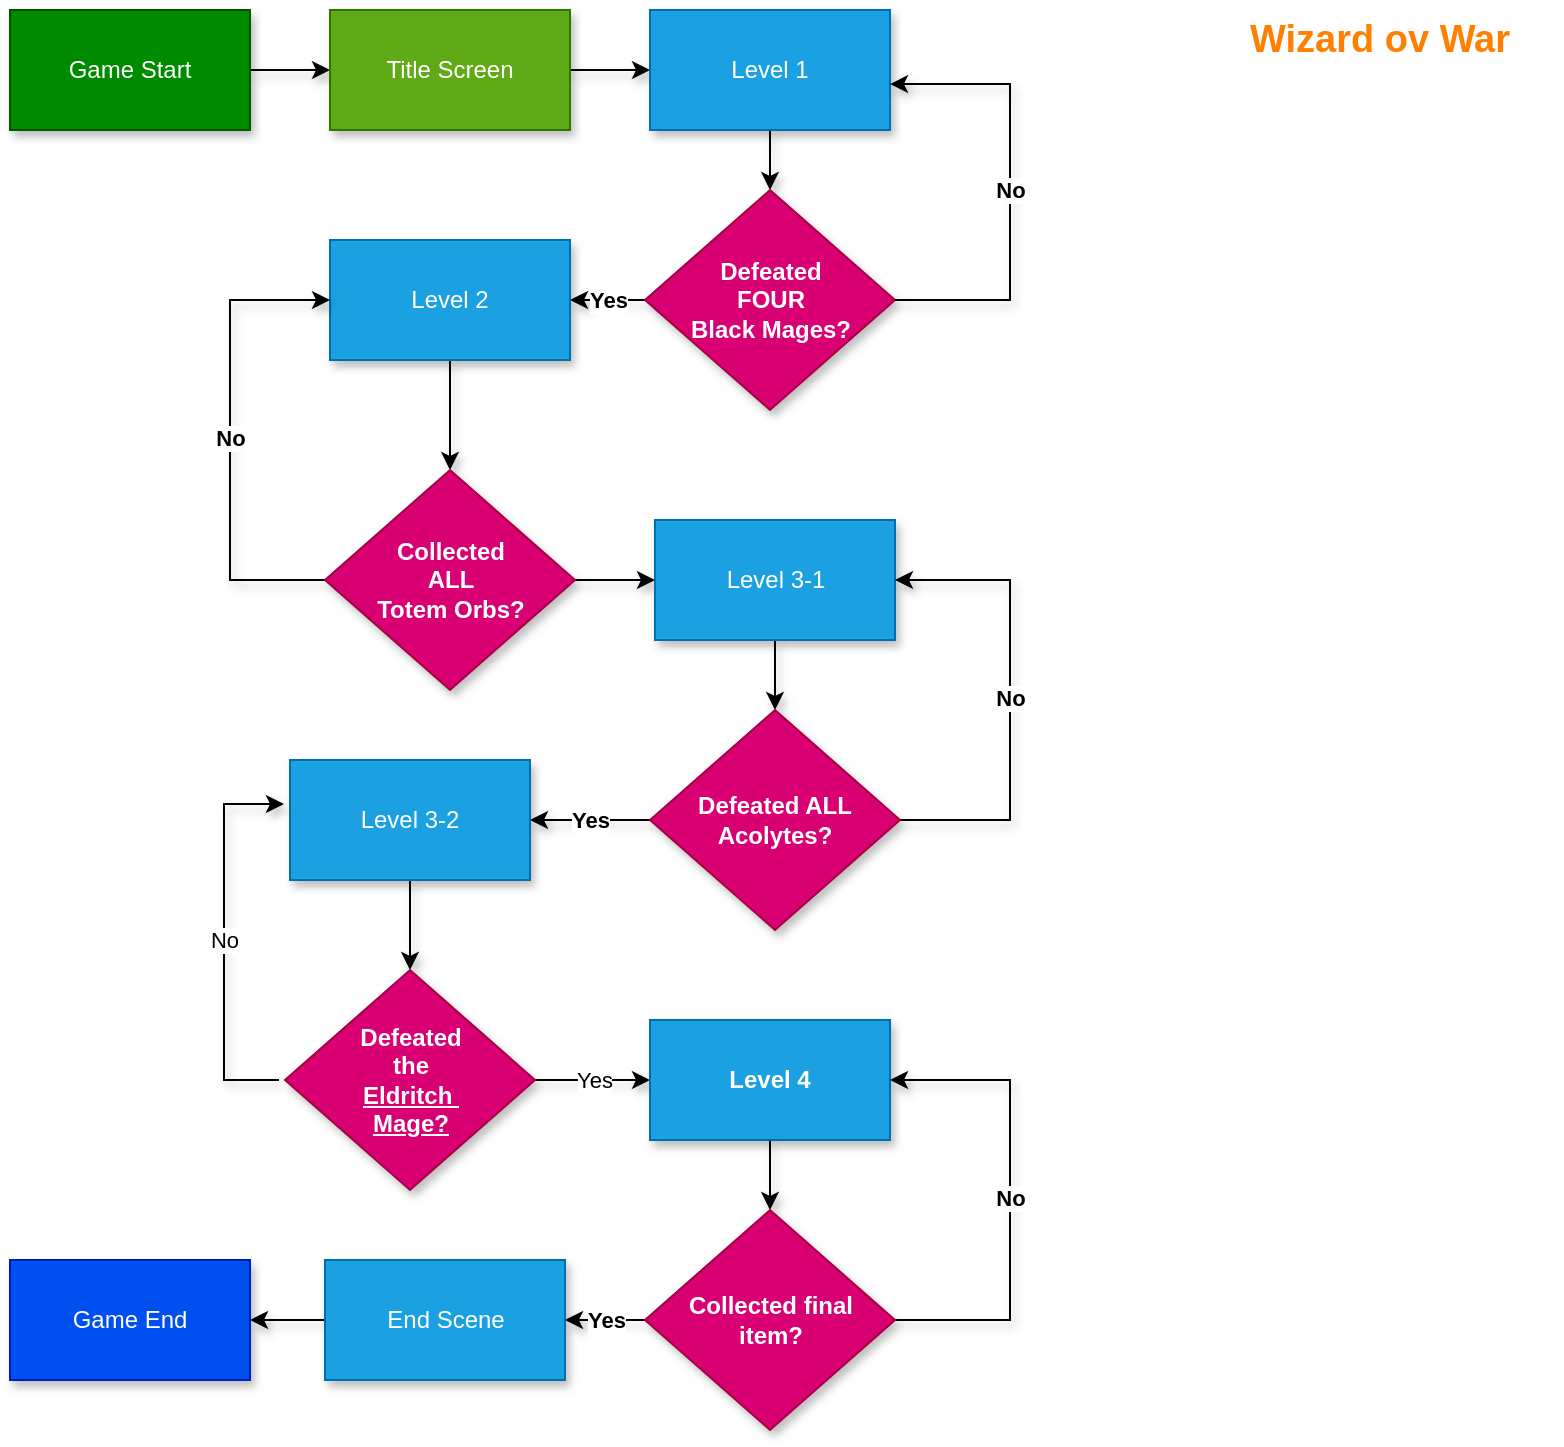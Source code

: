 <mxfile version="23.0.2" type="github">
  <diagram name="Page-1" id="hj8KTSWtCMb48Kfoo2S6">
    <mxGraphModel dx="1379" dy="831" grid="1" gridSize="10" guides="1" tooltips="1" connect="1" arrows="1" fold="1" page="1" pageScale="1" pageWidth="850" pageHeight="1100" math="0" shadow="0">
      <root>
        <mxCell id="0" />
        <mxCell id="1" parent="0" />
        <mxCell id="1i6eIcUo21DazsHeZTKc-5" style="edgeStyle=orthogonalEdgeStyle;rounded=0;orthogonalLoop=1;jettySize=auto;html=1;entryX=0;entryY=0.5;entryDx=0;entryDy=0;shadow=1;" edge="1" parent="1" source="1i6eIcUo21DazsHeZTKc-1" target="1i6eIcUo21DazsHeZTKc-2">
          <mxGeometry relative="1" as="geometry" />
        </mxCell>
        <mxCell id="1i6eIcUo21DazsHeZTKc-1" value="Game Start" style="rounded=0;whiteSpace=wrap;html=1;shadow=1;fillColor=#008a00;fontColor=#ffffff;strokeColor=#005700;" vertex="1" parent="1">
          <mxGeometry x="10" y="10" width="120" height="60" as="geometry" />
        </mxCell>
        <mxCell id="1i6eIcUo21DazsHeZTKc-6" style="edgeStyle=orthogonalEdgeStyle;rounded=0;orthogonalLoop=1;jettySize=auto;html=1;shadow=1;" edge="1" parent="1" source="1i6eIcUo21DazsHeZTKc-2" target="1i6eIcUo21DazsHeZTKc-3">
          <mxGeometry relative="1" as="geometry" />
        </mxCell>
        <mxCell id="1i6eIcUo21DazsHeZTKc-2" value="Title Screen" style="rounded=0;whiteSpace=wrap;html=1;shadow=1;fillColor=#60a917;strokeColor=#2D7600;fontColor=#ffffff;" vertex="1" parent="1">
          <mxGeometry x="170" y="10" width="120" height="60" as="geometry" />
        </mxCell>
        <mxCell id="1i6eIcUo21DazsHeZTKc-7" style="edgeStyle=orthogonalEdgeStyle;rounded=0;orthogonalLoop=1;jettySize=auto;html=1;shadow=1;" edge="1" parent="1" source="1i6eIcUo21DazsHeZTKc-3" target="1i6eIcUo21DazsHeZTKc-4">
          <mxGeometry relative="1" as="geometry" />
        </mxCell>
        <mxCell id="1i6eIcUo21DazsHeZTKc-3" value="Level 1" style="rounded=0;whiteSpace=wrap;html=1;shadow=1;fillColor=#1ba1e2;strokeColor=#006EAF;fontColor=#ffffff;" vertex="1" parent="1">
          <mxGeometry x="330" y="10" width="120" height="60" as="geometry" />
        </mxCell>
        <mxCell id="1i6eIcUo21DazsHeZTKc-10" value="Yes" style="edgeStyle=orthogonalEdgeStyle;rounded=0;orthogonalLoop=1;jettySize=auto;html=1;entryX=1;entryY=0.5;entryDx=0;entryDy=0;shadow=1;fontStyle=1" edge="1" parent="1" source="1i6eIcUo21DazsHeZTKc-4" target="1i6eIcUo21DazsHeZTKc-9">
          <mxGeometry relative="1" as="geometry" />
        </mxCell>
        <mxCell id="1i6eIcUo21DazsHeZTKc-4" value="Defeated&lt;br&gt;FOUR&lt;br&gt;Black Mages?" style="rhombus;whiteSpace=wrap;html=1;shadow=1;fillColor=#d80073;strokeColor=#A50040;fontStyle=1;fontColor=#ffffff;" vertex="1" parent="1">
          <mxGeometry x="327.5" y="100" width="125" height="110" as="geometry" />
        </mxCell>
        <mxCell id="1i6eIcUo21DazsHeZTKc-8" value="No" style="edgeStyle=orthogonalEdgeStyle;rounded=0;orthogonalLoop=1;jettySize=auto;html=1;entryX=1;entryY=0.617;entryDx=0;entryDy=0;entryPerimeter=0;shadow=1;fontStyle=1" edge="1" parent="1" source="1i6eIcUo21DazsHeZTKc-4" target="1i6eIcUo21DazsHeZTKc-3">
          <mxGeometry x="0.002" relative="1" as="geometry">
            <Array as="points">
              <mxPoint x="510" y="155" />
              <mxPoint x="510" y="47" />
            </Array>
            <mxPoint as="offset" />
          </mxGeometry>
        </mxCell>
        <mxCell id="1i6eIcUo21DazsHeZTKc-12" style="edgeStyle=orthogonalEdgeStyle;rounded=0;orthogonalLoop=1;jettySize=auto;html=1;shadow=1;" edge="1" parent="1" source="1i6eIcUo21DazsHeZTKc-9" target="1i6eIcUo21DazsHeZTKc-11">
          <mxGeometry relative="1" as="geometry" />
        </mxCell>
        <mxCell id="1i6eIcUo21DazsHeZTKc-9" value="Level 2" style="rounded=0;whiteSpace=wrap;html=1;shadow=1;fillColor=#1ba1e2;strokeColor=#006EAF;fontColor=#ffffff;" vertex="1" parent="1">
          <mxGeometry x="170" y="125" width="120" height="60" as="geometry" />
        </mxCell>
        <mxCell id="1i6eIcUo21DazsHeZTKc-13" value="No" style="edgeStyle=orthogonalEdgeStyle;rounded=0;orthogonalLoop=1;jettySize=auto;html=1;entryX=0;entryY=0.5;entryDx=0;entryDy=0;fontStyle=1;shadow=1;" edge="1" parent="1" source="1i6eIcUo21DazsHeZTKc-11" target="1i6eIcUo21DazsHeZTKc-9">
          <mxGeometry relative="1" as="geometry">
            <Array as="points">
              <mxPoint x="120" y="295" />
              <mxPoint x="120" y="155" />
            </Array>
          </mxGeometry>
        </mxCell>
        <mxCell id="1i6eIcUo21DazsHeZTKc-15" style="edgeStyle=orthogonalEdgeStyle;rounded=0;orthogonalLoop=1;jettySize=auto;html=1;entryX=0;entryY=0.5;entryDx=0;entryDy=0;shadow=1;" edge="1" parent="1" source="1i6eIcUo21DazsHeZTKc-11" target="1i6eIcUo21DazsHeZTKc-14">
          <mxGeometry relative="1" as="geometry" />
        </mxCell>
        <mxCell id="1i6eIcUo21DazsHeZTKc-11" value="Collected&lt;br&gt;ALL&lt;br&gt;Totem Orbs?" style="rhombus;whiteSpace=wrap;html=1;shadow=1;fillColor=#d80073;strokeColor=#A50040;fontStyle=1;fontColor=#ffffff;" vertex="1" parent="1">
          <mxGeometry x="167.5" y="240" width="125" height="110" as="geometry" />
        </mxCell>
        <mxCell id="1i6eIcUo21DazsHeZTKc-17" style="edgeStyle=orthogonalEdgeStyle;rounded=0;orthogonalLoop=1;jettySize=auto;html=1;entryX=0.5;entryY=0;entryDx=0;entryDy=0;shadow=1;" edge="1" parent="1" source="1i6eIcUo21DazsHeZTKc-14" target="1i6eIcUo21DazsHeZTKc-16">
          <mxGeometry relative="1" as="geometry" />
        </mxCell>
        <mxCell id="1i6eIcUo21DazsHeZTKc-14" value="Level 3-1" style="rounded=0;whiteSpace=wrap;html=1;shadow=1;fillColor=#1ba1e2;strokeColor=#006EAF;fontColor=#ffffff;" vertex="1" parent="1">
          <mxGeometry x="332.5" y="265" width="120" height="60" as="geometry" />
        </mxCell>
        <mxCell id="1i6eIcUo21DazsHeZTKc-18" value="No" style="edgeStyle=orthogonalEdgeStyle;rounded=0;orthogonalLoop=1;jettySize=auto;html=1;entryX=1;entryY=0.5;entryDx=0;entryDy=0;shadow=1;fontStyle=1" edge="1" parent="1" source="1i6eIcUo21DazsHeZTKc-16" target="1i6eIcUo21DazsHeZTKc-14">
          <mxGeometry relative="1" as="geometry">
            <Array as="points">
              <mxPoint x="510" y="415" />
              <mxPoint x="510" y="295" />
            </Array>
          </mxGeometry>
        </mxCell>
        <mxCell id="1i6eIcUo21DazsHeZTKc-20" value="Yes" style="edgeStyle=orthogonalEdgeStyle;rounded=0;orthogonalLoop=1;jettySize=auto;html=1;entryX=1;entryY=0.5;entryDx=0;entryDy=0;shadow=1;fontStyle=1" edge="1" parent="1" source="1i6eIcUo21DazsHeZTKc-16" target="1i6eIcUo21DazsHeZTKc-19">
          <mxGeometry relative="1" as="geometry" />
        </mxCell>
        <mxCell id="1i6eIcUo21DazsHeZTKc-16" value="Defeated ALL&lt;br&gt;Acolytes?" style="rhombus;whiteSpace=wrap;html=1;shadow=1;fillColor=#d80073;strokeColor=#A50040;fontStyle=1;fontColor=#ffffff;" vertex="1" parent="1">
          <mxGeometry x="330" y="360" width="125" height="110" as="geometry" />
        </mxCell>
        <mxCell id="1i6eIcUo21DazsHeZTKc-22" style="edgeStyle=orthogonalEdgeStyle;rounded=0;orthogonalLoop=1;jettySize=auto;html=1;entryX=0.5;entryY=0;entryDx=0;entryDy=0;shadow=1;" edge="1" parent="1" source="1i6eIcUo21DazsHeZTKc-19" target="1i6eIcUo21DazsHeZTKc-21">
          <mxGeometry relative="1" as="geometry" />
        </mxCell>
        <mxCell id="1i6eIcUo21DazsHeZTKc-19" value="Level 3-2" style="rounded=0;whiteSpace=wrap;html=1;shadow=1;fillColor=#1ba1e2;strokeColor=#006EAF;fontColor=#ffffff;" vertex="1" parent="1">
          <mxGeometry x="150" y="385" width="120" height="60" as="geometry" />
        </mxCell>
        <mxCell id="1i6eIcUo21DazsHeZTKc-25" value="Yes" style="edgeStyle=orthogonalEdgeStyle;rounded=0;orthogonalLoop=1;jettySize=auto;html=1;entryX=0;entryY=0.5;entryDx=0;entryDy=0;shadow=1;" edge="1" parent="1" source="1i6eIcUo21DazsHeZTKc-21" target="1i6eIcUo21DazsHeZTKc-24">
          <mxGeometry relative="1" as="geometry" />
        </mxCell>
        <mxCell id="1i6eIcUo21DazsHeZTKc-21" value="Defeated &lt;br&gt;the&lt;br&gt;&lt;u&gt;Eldritch&amp;nbsp;&lt;br&gt;Mage?&lt;/u&gt;" style="rhombus;whiteSpace=wrap;html=1;shadow=1;fillColor=#d80073;strokeColor=#A50040;fontStyle=1;fontColor=#ffffff;" vertex="1" parent="1">
          <mxGeometry x="147.5" y="490" width="125" height="110" as="geometry" />
        </mxCell>
        <mxCell id="1i6eIcUo21DazsHeZTKc-23" value="No" style="edgeStyle=orthogonalEdgeStyle;rounded=0;orthogonalLoop=1;jettySize=auto;html=1;entryX=0;entryY=0.367;entryDx=0;entryDy=0;entryPerimeter=0;shadow=1;" edge="1" parent="1">
          <mxGeometry x="0.003" relative="1" as="geometry">
            <mxPoint x="144.5" y="545" as="sourcePoint" />
            <mxPoint x="147" y="407.02" as="targetPoint" />
            <Array as="points">
              <mxPoint x="117" y="545" />
              <mxPoint x="117" y="407" />
            </Array>
            <mxPoint as="offset" />
          </mxGeometry>
        </mxCell>
        <mxCell id="1i6eIcUo21DazsHeZTKc-27" style="edgeStyle=orthogonalEdgeStyle;rounded=0;orthogonalLoop=1;jettySize=auto;html=1;entryX=0.5;entryY=0;entryDx=0;entryDy=0;shadow=1;" edge="1" parent="1" source="1i6eIcUo21DazsHeZTKc-24" target="1i6eIcUo21DazsHeZTKc-26">
          <mxGeometry relative="1" as="geometry" />
        </mxCell>
        <mxCell id="1i6eIcUo21DazsHeZTKc-24" value="Level 4" style="rounded=0;whiteSpace=wrap;html=1;shadow=1;fillColor=#1ba1e2;strokeColor=#006EAF;fontStyle=1;fontColor=#ffffff;" vertex="1" parent="1">
          <mxGeometry x="330" y="515" width="120" height="60" as="geometry" />
        </mxCell>
        <mxCell id="1i6eIcUo21DazsHeZTKc-30" value="Yes" style="edgeStyle=orthogonalEdgeStyle;rounded=0;orthogonalLoop=1;jettySize=auto;html=1;entryX=1;entryY=0.5;entryDx=0;entryDy=0;shadow=1;fontStyle=1" edge="1" parent="1" source="1i6eIcUo21DazsHeZTKc-26" target="1i6eIcUo21DazsHeZTKc-28">
          <mxGeometry relative="1" as="geometry" />
        </mxCell>
        <mxCell id="1i6eIcUo21DazsHeZTKc-32" value="No" style="edgeStyle=orthogonalEdgeStyle;rounded=0;orthogonalLoop=1;jettySize=auto;html=1;entryX=1;entryY=0.5;entryDx=0;entryDy=0;shadow=1;fontStyle=1" edge="1" parent="1" source="1i6eIcUo21DazsHeZTKc-26" target="1i6eIcUo21DazsHeZTKc-24">
          <mxGeometry relative="1" as="geometry">
            <Array as="points">
              <mxPoint x="510" y="665" />
              <mxPoint x="510" y="545" />
            </Array>
          </mxGeometry>
        </mxCell>
        <mxCell id="1i6eIcUo21DazsHeZTKc-26" value="Collected final&lt;br&gt;item?" style="rhombus;whiteSpace=wrap;html=1;shadow=1;fillColor=#d80073;strokeColor=#A50040;fontStyle=1;fontColor=#ffffff;" vertex="1" parent="1">
          <mxGeometry x="327.5" y="610" width="125" height="110" as="geometry" />
        </mxCell>
        <mxCell id="1i6eIcUo21DazsHeZTKc-31" style="edgeStyle=orthogonalEdgeStyle;rounded=0;orthogonalLoop=1;jettySize=auto;html=1;shadow=1;" edge="1" parent="1" source="1i6eIcUo21DazsHeZTKc-28" target="1i6eIcUo21DazsHeZTKc-29">
          <mxGeometry relative="1" as="geometry" />
        </mxCell>
        <mxCell id="1i6eIcUo21DazsHeZTKc-28" value="End Scene" style="rounded=0;whiteSpace=wrap;html=1;shadow=1;fillColor=#1ba1e2;strokeColor=#006EAF;fontColor=#ffffff;" vertex="1" parent="1">
          <mxGeometry x="167.5" y="635" width="120" height="60" as="geometry" />
        </mxCell>
        <mxCell id="1i6eIcUo21DazsHeZTKc-29" value="Game End" style="rounded=0;whiteSpace=wrap;html=1;shadow=1;fillColor=#0050ef;strokeColor=#001DBC;fontColor=#ffffff;" vertex="1" parent="1">
          <mxGeometry x="10" y="635" width="120" height="60" as="geometry" />
        </mxCell>
        <mxCell id="1i6eIcUo21DazsHeZTKc-33" value="Wizard ov War" style="text;html=1;strokeColor=none;fillColor=none;align=center;verticalAlign=middle;whiteSpace=wrap;rounded=0;fontStyle=1;shadow=1;fontSize=19;fontColor=#FF8000;" vertex="1" parent="1">
          <mxGeometry x="610" y="10" width="170" height="30" as="geometry" />
        </mxCell>
      </root>
    </mxGraphModel>
  </diagram>
</mxfile>

